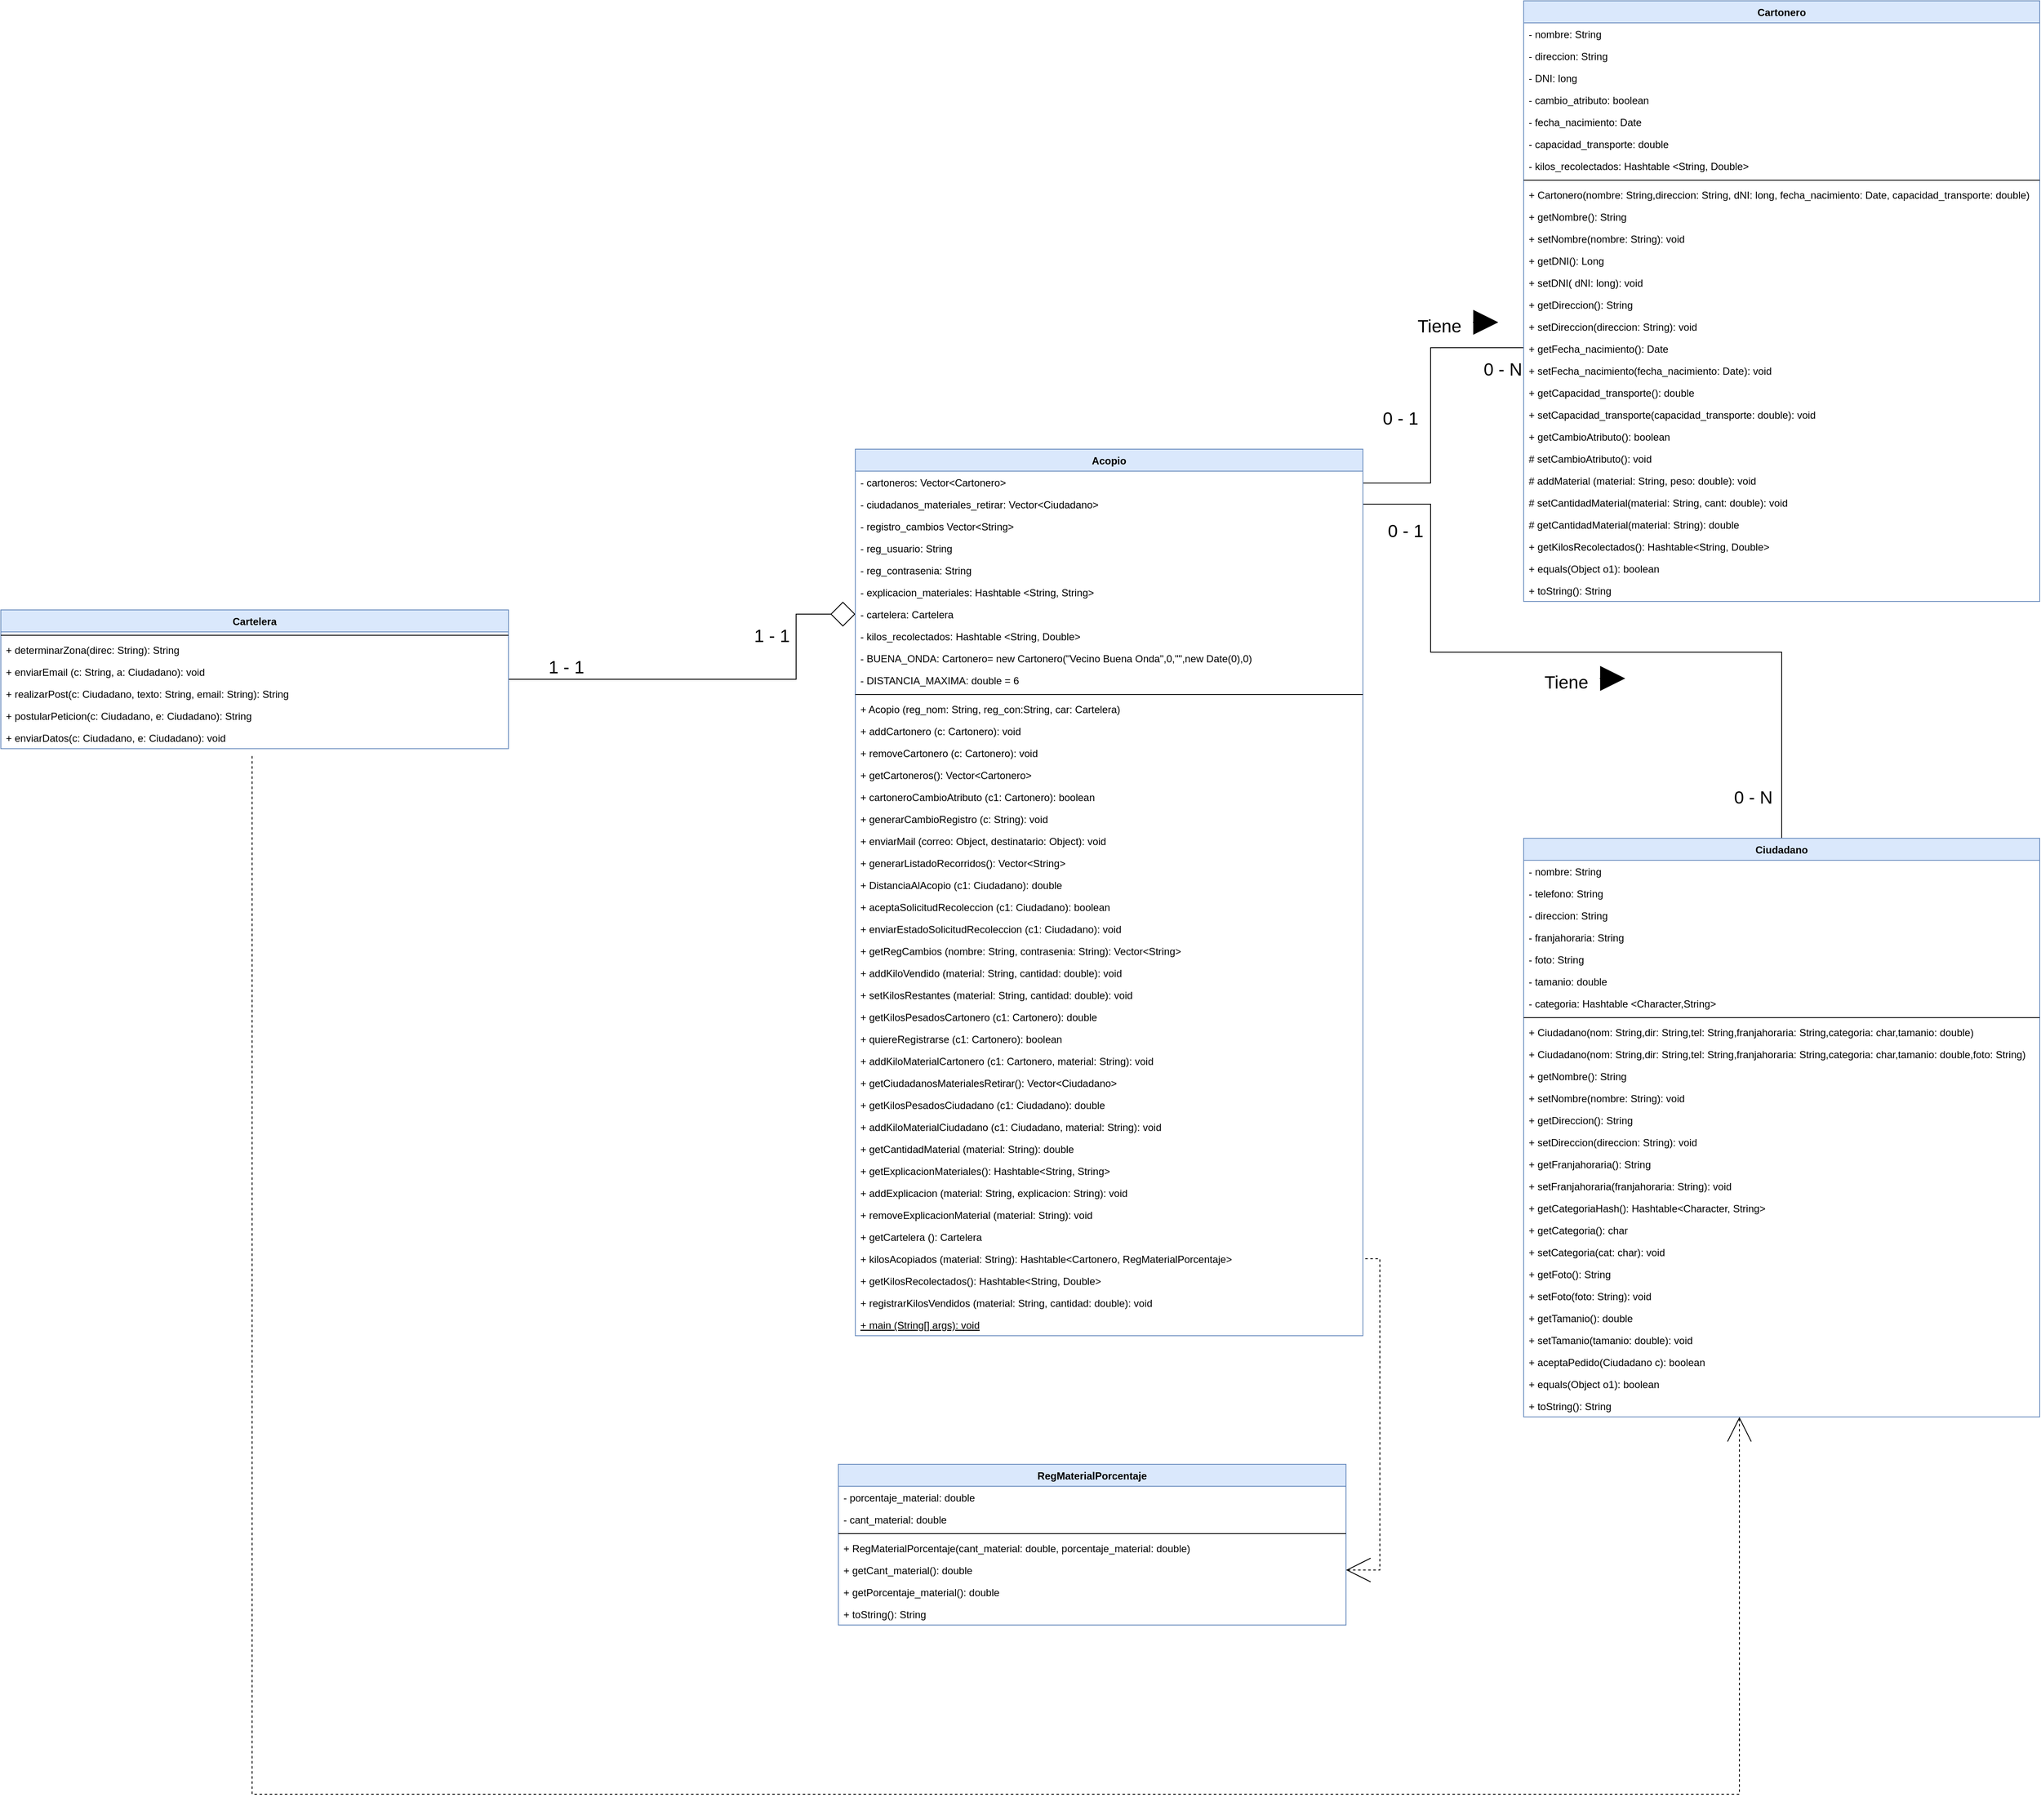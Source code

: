 <mxfile version="14.6.13" type="device"><diagram id="PDznwse431O7g922UH_l" name="Page-1"><mxGraphModel dx="1086" dy="806" grid="1" gridSize="10" guides="1" tooltips="1" connect="1" arrows="1" fold="1" page="1" pageScale="1" pageWidth="827" pageHeight="1169" math="0" shadow="0"><root><mxCell id="0"/><mxCell id="1" parent="0"/><mxCell id="vnr2lgbBDnc8IeyVNild-145" style="edgeStyle=orthogonalEdgeStyle;rounded=0;orthogonalLoop=1;jettySize=auto;html=1;endArrow=none;endFill=0;endSize=27;entryX=1;entryY=0.5;entryDx=0;entryDy=0;" parent="1" source="vnr2lgbBDnc8IeyVNild-1" target="vnr2lgbBDnc8IeyVNild-107" edge="1"><mxGeometry relative="1" as="geometry"><mxPoint x="1670" y="710" as="targetPoint"/><Array as="points"><mxPoint x="2135" y="870"/><mxPoint x="1720" y="870"/><mxPoint x="1720" y="695"/></Array></mxGeometry></mxCell><mxCell id="vnr2lgbBDnc8IeyVNild-156" value="0 - N" style="edgeLabel;html=1;align=center;verticalAlign=middle;resizable=0;points=[];fontSize=21;" parent="vnr2lgbBDnc8IeyVNild-145" vertex="1" connectable="0"><mxGeometry x="0.019" relative="1" as="geometry"><mxPoint x="199" y="171" as="offset"/></mxGeometry></mxCell><mxCell id="vnr2lgbBDnc8IeyVNild-161" style="edgeStyle=orthogonalEdgeStyle;rounded=0;orthogonalLoop=1;jettySize=auto;html=1;fontSize=21;startArrow=open;startFill=0;endArrow=none;endFill=0;startSize=27;endSize=27;strokeWidth=1;dashed=1;" parent="1" source="vnr2lgbBDnc8IeyVNild-1" edge="1"><mxGeometry relative="1" as="geometry"><mxPoint x="327" y="990" as="targetPoint"/><Array as="points"><mxPoint x="2085" y="2220"/><mxPoint x="327" y="2220"/></Array></mxGeometry></mxCell><mxCell id="vnr2lgbBDnc8IeyVNild-1" value="Ciudadano" style="swimlane;fontStyle=1;align=center;verticalAlign=top;childLayout=stackLayout;horizontal=1;startSize=26;horizontalStack=0;resizeParent=1;resizeParentMax=0;resizeLast=0;collapsible=1;marginBottom=0;fillColor=#dae8fc;strokeColor=#6c8ebf;" parent="1" vertex="1"><mxGeometry x="1830" y="1090" width="610" height="684" as="geometry"/></mxCell><mxCell id="vnr2lgbBDnc8IeyVNild-2" value="- nombre: String" style="text;strokeColor=none;fillColor=none;align=left;verticalAlign=top;spacingLeft=4;spacingRight=4;overflow=hidden;rotatable=0;points=[[0,0.5],[1,0.5]];portConstraint=eastwest;" parent="vnr2lgbBDnc8IeyVNild-1" vertex="1"><mxGeometry y="26" width="610" height="26" as="geometry"/></mxCell><mxCell id="vnr2lgbBDnc8IeyVNild-5" value="- telefono: String" style="text;strokeColor=none;fillColor=none;align=left;verticalAlign=top;spacingLeft=4;spacingRight=4;overflow=hidden;rotatable=0;points=[[0,0.5],[1,0.5]];portConstraint=eastwest;" parent="vnr2lgbBDnc8IeyVNild-1" vertex="1"><mxGeometry y="52" width="610" height="26" as="geometry"/></mxCell><mxCell id="vnr2lgbBDnc8IeyVNild-6" value="- direccion: String" style="text;strokeColor=none;fillColor=none;align=left;verticalAlign=top;spacingLeft=4;spacingRight=4;overflow=hidden;rotatable=0;points=[[0,0.5],[1,0.5]];portConstraint=eastwest;" parent="vnr2lgbBDnc8IeyVNild-1" vertex="1"><mxGeometry y="78" width="610" height="26" as="geometry"/></mxCell><mxCell id="vnr2lgbBDnc8IeyVNild-7" value="- franjahoraria: String" style="text;strokeColor=none;fillColor=none;align=left;verticalAlign=top;spacingLeft=4;spacingRight=4;overflow=hidden;rotatable=0;points=[[0,0.5],[1,0.5]];portConstraint=eastwest;" parent="vnr2lgbBDnc8IeyVNild-1" vertex="1"><mxGeometry y="104" width="610" height="26" as="geometry"/></mxCell><mxCell id="vnr2lgbBDnc8IeyVNild-8" value="- foto: String" style="text;strokeColor=none;fillColor=none;align=left;verticalAlign=top;spacingLeft=4;spacingRight=4;overflow=hidden;rotatable=0;points=[[0,0.5],[1,0.5]];portConstraint=eastwest;" parent="vnr2lgbBDnc8IeyVNild-1" vertex="1"><mxGeometry y="130" width="610" height="26" as="geometry"/></mxCell><mxCell id="vnr2lgbBDnc8IeyVNild-9" value="- tamanio: double" style="text;strokeColor=none;fillColor=none;align=left;verticalAlign=top;spacingLeft=4;spacingRight=4;overflow=hidden;rotatable=0;points=[[0,0.5],[1,0.5]];portConstraint=eastwest;" parent="vnr2lgbBDnc8IeyVNild-1" vertex="1"><mxGeometry y="156" width="610" height="26" as="geometry"/></mxCell><mxCell id="vnr2lgbBDnc8IeyVNild-10" value="- categoria: Hashtable &lt;Character,String&gt;" style="text;strokeColor=none;fillColor=none;align=left;verticalAlign=top;spacingLeft=4;spacingRight=4;overflow=hidden;rotatable=0;points=[[0,0.5],[1,0.5]];portConstraint=eastwest;" parent="vnr2lgbBDnc8IeyVNild-1" vertex="1"><mxGeometry y="182" width="610" height="26" as="geometry"/></mxCell><mxCell id="vnr2lgbBDnc8IeyVNild-3" value="" style="line;strokeWidth=1;fillColor=none;align=left;verticalAlign=middle;spacingTop=-1;spacingLeft=3;spacingRight=3;rotatable=0;labelPosition=right;points=[];portConstraint=eastwest;" parent="vnr2lgbBDnc8IeyVNild-1" vertex="1"><mxGeometry y="208" width="610" height="8" as="geometry"/></mxCell><mxCell id="vnr2lgbBDnc8IeyVNild-12" value="+ Ciudadano(nom: String,dir: String,tel: String,franjahoraria: String,categoria: char,tamanio: double)" style="text;strokeColor=none;fillColor=none;align=left;verticalAlign=top;spacingLeft=4;spacingRight=4;overflow=hidden;rotatable=0;points=[[0,0.5],[1,0.5]];portConstraint=eastwest;" parent="vnr2lgbBDnc8IeyVNild-1" vertex="1"><mxGeometry y="216" width="610" height="26" as="geometry"/></mxCell><mxCell id="vnr2lgbBDnc8IeyVNild-4" value="+ Ciudadano(nom: String,dir: String,tel: String,franjahoraria: String,categoria: char,tamanio: double,foto: String)" style="text;strokeColor=none;fillColor=none;align=left;verticalAlign=top;spacingLeft=4;spacingRight=4;overflow=hidden;rotatable=0;points=[[0,0.5],[1,0.5]];portConstraint=eastwest;" parent="vnr2lgbBDnc8IeyVNild-1" vertex="1"><mxGeometry y="242" width="610" height="26" as="geometry"/></mxCell><mxCell id="vnr2lgbBDnc8IeyVNild-11" value="+ getNombre(): String" style="text;strokeColor=none;fillColor=none;align=left;verticalAlign=top;spacingLeft=4;spacingRight=4;overflow=hidden;rotatable=0;points=[[0,0.5],[1,0.5]];portConstraint=eastwest;" parent="vnr2lgbBDnc8IeyVNild-1" vertex="1"><mxGeometry y="268" width="610" height="26" as="geometry"/></mxCell><mxCell id="vnr2lgbBDnc8IeyVNild-74" value="+ setNombre(nombre: String): void" style="text;strokeColor=none;fillColor=none;align=left;verticalAlign=top;spacingLeft=4;spacingRight=4;overflow=hidden;rotatable=0;points=[[0,0.5],[1,0.5]];portConstraint=eastwest;" parent="vnr2lgbBDnc8IeyVNild-1" vertex="1"><mxGeometry y="294" width="610" height="26" as="geometry"/></mxCell><mxCell id="vnr2lgbBDnc8IeyVNild-76" value="+ getDireccion(): String" style="text;strokeColor=none;fillColor=none;align=left;verticalAlign=top;spacingLeft=4;spacingRight=4;overflow=hidden;rotatable=0;points=[[0,0.5],[1,0.5]];portConstraint=eastwest;" parent="vnr2lgbBDnc8IeyVNild-1" vertex="1"><mxGeometry y="320" width="610" height="26" as="geometry"/></mxCell><mxCell id="vnr2lgbBDnc8IeyVNild-77" value="+ setDireccion(direccion: String): void" style="text;strokeColor=none;fillColor=none;align=left;verticalAlign=top;spacingLeft=4;spacingRight=4;overflow=hidden;rotatable=0;points=[[0,0.5],[1,0.5]];portConstraint=eastwest;" parent="vnr2lgbBDnc8IeyVNild-1" vertex="1"><mxGeometry y="346" width="610" height="26" as="geometry"/></mxCell><mxCell id="vnr2lgbBDnc8IeyVNild-13" value="+ getFranjahoraria(): String" style="text;strokeColor=none;fillColor=none;align=left;verticalAlign=top;spacingLeft=4;spacingRight=4;overflow=hidden;rotatable=0;points=[[0,0.5],[1,0.5]];portConstraint=eastwest;" parent="vnr2lgbBDnc8IeyVNild-1" vertex="1"><mxGeometry y="372" width="610" height="26" as="geometry"/></mxCell><mxCell id="vnr2lgbBDnc8IeyVNild-14" value="+ setFranjahoraria(franjahoraria: String): void" style="text;strokeColor=none;fillColor=none;align=left;verticalAlign=top;spacingLeft=4;spacingRight=4;overflow=hidden;rotatable=0;points=[[0,0.5],[1,0.5]];portConstraint=eastwest;" parent="vnr2lgbBDnc8IeyVNild-1" vertex="1"><mxGeometry y="398" width="610" height="26" as="geometry"/></mxCell><mxCell id="vnr2lgbBDnc8IeyVNild-15" value="+ getCategoriaHash(): Hashtable&lt;Character, String&gt;" style="text;strokeColor=none;fillColor=none;align=left;verticalAlign=top;spacingLeft=4;spacingRight=4;overflow=hidden;rotatable=0;points=[[0,0.5],[1,0.5]];portConstraint=eastwest;" parent="vnr2lgbBDnc8IeyVNild-1" vertex="1"><mxGeometry y="424" width="610" height="26" as="geometry"/></mxCell><mxCell id="vnr2lgbBDnc8IeyVNild-16" value="+ getCategoria(): char" style="text;strokeColor=none;fillColor=none;align=left;verticalAlign=top;spacingLeft=4;spacingRight=4;overflow=hidden;rotatable=0;points=[[0,0.5],[1,0.5]];portConstraint=eastwest;" parent="vnr2lgbBDnc8IeyVNild-1" vertex="1"><mxGeometry y="450" width="610" height="26" as="geometry"/></mxCell><mxCell id="vnr2lgbBDnc8IeyVNild-17" value="+ setCategoria(cat: char): void" style="text;strokeColor=none;fillColor=none;align=left;verticalAlign=top;spacingLeft=4;spacingRight=4;overflow=hidden;rotatable=0;points=[[0,0.5],[1,0.5]];portConstraint=eastwest;" parent="vnr2lgbBDnc8IeyVNild-1" vertex="1"><mxGeometry y="476" width="610" height="26" as="geometry"/></mxCell><mxCell id="vnr2lgbBDnc8IeyVNild-18" value="+ getFoto(): String" style="text;strokeColor=none;fillColor=none;align=left;verticalAlign=top;spacingLeft=4;spacingRight=4;overflow=hidden;rotatable=0;points=[[0,0.5],[1,0.5]];portConstraint=eastwest;" parent="vnr2lgbBDnc8IeyVNild-1" vertex="1"><mxGeometry y="502" width="610" height="26" as="geometry"/></mxCell><mxCell id="vnr2lgbBDnc8IeyVNild-19" value="+ setFoto(foto: String): void" style="text;strokeColor=none;fillColor=none;align=left;verticalAlign=top;spacingLeft=4;spacingRight=4;overflow=hidden;rotatable=0;points=[[0,0.5],[1,0.5]];portConstraint=eastwest;" parent="vnr2lgbBDnc8IeyVNild-1" vertex="1"><mxGeometry y="528" width="610" height="26" as="geometry"/></mxCell><mxCell id="vnr2lgbBDnc8IeyVNild-20" value="+ getTamanio(): double" style="text;strokeColor=none;fillColor=none;align=left;verticalAlign=top;spacingLeft=4;spacingRight=4;overflow=hidden;rotatable=0;points=[[0,0.5],[1,0.5]];portConstraint=eastwest;" parent="vnr2lgbBDnc8IeyVNild-1" vertex="1"><mxGeometry y="554" width="610" height="26" as="geometry"/></mxCell><mxCell id="vnr2lgbBDnc8IeyVNild-21" value="+ setTamanio(tamanio: double): void" style="text;strokeColor=none;fillColor=none;align=left;verticalAlign=top;spacingLeft=4;spacingRight=4;overflow=hidden;rotatable=0;points=[[0,0.5],[1,0.5]];portConstraint=eastwest;" parent="vnr2lgbBDnc8IeyVNild-1" vertex="1"><mxGeometry y="580" width="610" height="26" as="geometry"/></mxCell><mxCell id="vnr2lgbBDnc8IeyVNild-22" value="+ aceptaPedido(Ciudadano c): boolean" style="text;strokeColor=none;fillColor=none;align=left;verticalAlign=top;spacingLeft=4;spacingRight=4;overflow=hidden;rotatable=0;points=[[0,0.5],[1,0.5]];portConstraint=eastwest;" parent="vnr2lgbBDnc8IeyVNild-1" vertex="1"><mxGeometry y="606" width="610" height="26" as="geometry"/></mxCell><mxCell id="vnr2lgbBDnc8IeyVNild-23" value="+ equals(Object o1): boolean" style="text;strokeColor=none;fillColor=none;align=left;verticalAlign=top;spacingLeft=4;spacingRight=4;overflow=hidden;rotatable=0;points=[[0,0.5],[1,0.5]];portConstraint=eastwest;" parent="vnr2lgbBDnc8IeyVNild-1" vertex="1"><mxGeometry y="632" width="610" height="26" as="geometry"/></mxCell><mxCell id="vnr2lgbBDnc8IeyVNild-25" value="+ toString(): String" style="text;strokeColor=none;fillColor=none;align=left;verticalAlign=top;spacingLeft=4;spacingRight=4;overflow=hidden;rotatable=0;points=[[0,0.5],[1,0.5]];portConstraint=eastwest;" parent="vnr2lgbBDnc8IeyVNild-1" vertex="1"><mxGeometry y="658" width="610" height="26" as="geometry"/></mxCell><mxCell id="vnr2lgbBDnc8IeyVNild-146" style="edgeStyle=orthogonalEdgeStyle;rounded=0;orthogonalLoop=1;jettySize=auto;html=1;endArrow=diamond;endFill=0;endSize=27;startArrow=none;startFill=0;startSize=27;entryX=0;entryY=0.5;entryDx=0;entryDy=0;" parent="1" source="vnr2lgbBDnc8IeyVNild-26" target="vnr2lgbBDnc8IeyVNild-112" edge="1"><mxGeometry relative="1" as="geometry"><mxPoint x="1000" y="820" as="targetPoint"/><Array as="points"><mxPoint x="970" y="902"/><mxPoint x="970" y="825"/></Array></mxGeometry></mxCell><mxCell id="vnr2lgbBDnc8IeyVNild-149" value="1 - 1" style="edgeLabel;html=1;align=center;verticalAlign=middle;resizable=0;points=[];fontSize=21;" parent="vnr2lgbBDnc8IeyVNild-146" vertex="1" connectable="0"><mxGeometry x="-0.327" relative="1" as="geometry"><mxPoint x="-96" y="-15" as="offset"/></mxGeometry></mxCell><mxCell id="vnr2lgbBDnc8IeyVNild-150" value="1 - 1" style="edgeLabel;html=1;align=center;verticalAlign=middle;resizable=0;points=[];fontSize=21;" parent="vnr2lgbBDnc8IeyVNild-146" vertex="1" connectable="0"><mxGeometry x="-0.284" y="-1" relative="1" as="geometry"><mxPoint x="136" y="-53" as="offset"/></mxGeometry></mxCell><mxCell id="vnr2lgbBDnc8IeyVNild-26" value="Cartelera" style="swimlane;fontStyle=1;align=center;verticalAlign=top;childLayout=stackLayout;horizontal=1;startSize=26;horizontalStack=0;resizeParent=1;resizeParentMax=0;resizeLast=0;collapsible=1;marginBottom=0;fillColor=#dae8fc;strokeColor=#6c8ebf;" parent="1" vertex="1"><mxGeometry x="30" y="820" width="600" height="164" as="geometry"/></mxCell><mxCell id="vnr2lgbBDnc8IeyVNild-34" value="" style="line;strokeWidth=1;fillColor=none;align=left;verticalAlign=middle;spacingTop=-1;spacingLeft=3;spacingRight=3;rotatable=0;labelPosition=right;points=[];portConstraint=eastwest;" parent="vnr2lgbBDnc8IeyVNild-26" vertex="1"><mxGeometry y="26" width="600" height="8" as="geometry"/></mxCell><mxCell id="vnr2lgbBDnc8IeyVNild-35" value="+ determinarZona(direc: String): String" style="text;strokeColor=none;fillColor=none;align=left;verticalAlign=top;spacingLeft=4;spacingRight=4;overflow=hidden;rotatable=0;points=[[0,0.5],[1,0.5]];portConstraint=eastwest;" parent="vnr2lgbBDnc8IeyVNild-26" vertex="1"><mxGeometry y="34" width="600" height="26" as="geometry"/></mxCell><mxCell id="vnr2lgbBDnc8IeyVNild-39" value="+ enviarEmail (c: String, a: Ciudadano): void" style="text;strokeColor=none;fillColor=none;align=left;verticalAlign=top;spacingLeft=4;spacingRight=4;overflow=hidden;rotatable=0;points=[[0,0.5],[1,0.5]];portConstraint=eastwest;" parent="vnr2lgbBDnc8IeyVNild-26" vertex="1"><mxGeometry y="60" width="600" height="26" as="geometry"/></mxCell><mxCell id="vnr2lgbBDnc8IeyVNild-37" value="+ realizarPost(c: Ciudadano, texto: String, email: String): String" style="text;strokeColor=none;fillColor=none;align=left;verticalAlign=top;spacingLeft=4;spacingRight=4;overflow=hidden;rotatable=0;points=[[0,0.5],[1,0.5]];portConstraint=eastwest;" parent="vnr2lgbBDnc8IeyVNild-26" vertex="1"><mxGeometry y="86" width="600" height="26" as="geometry"/></mxCell><mxCell id="vnr2lgbBDnc8IeyVNild-38" value="+ postularPeticion(c: Ciudadano, e: Ciudadano): String" style="text;strokeColor=none;fillColor=none;align=left;verticalAlign=top;spacingLeft=4;spacingRight=4;overflow=hidden;rotatable=0;points=[[0,0.5],[1,0.5]];portConstraint=eastwest;" parent="vnr2lgbBDnc8IeyVNild-26" vertex="1"><mxGeometry y="112" width="600" height="26" as="geometry"/></mxCell><mxCell id="vnr2lgbBDnc8IeyVNild-42" value="+ enviarDatos(c: Ciudadano, e: Ciudadano): void" style="text;strokeColor=none;fillColor=none;align=left;verticalAlign=top;spacingLeft=4;spacingRight=4;overflow=hidden;rotatable=0;points=[[0,0.5],[1,0.5]];portConstraint=eastwest;" parent="vnr2lgbBDnc8IeyVNild-26" vertex="1"><mxGeometry y="138" width="600" height="26" as="geometry"/></mxCell><mxCell id="vnr2lgbBDnc8IeyVNild-144" value="&lt;font style=&quot;font-size: 21px&quot;&gt;0 - N&lt;/font&gt;" style="edgeStyle=orthogonalEdgeStyle;rounded=0;orthogonalLoop=1;jettySize=auto;html=1;endArrow=none;endFill=0;endSize=27;entryX=1;entryY=0.5;entryDx=0;entryDy=0;" parent="1" source="vnr2lgbBDnc8IeyVNild-50" target="vnr2lgbBDnc8IeyVNild-106" edge="1"><mxGeometry x="-0.855" y="25" relative="1" as="geometry"><mxPoint x="1650" y="690" as="targetPoint"/><Array as="points"><mxPoint x="1720" y="510"/><mxPoint x="1720" y="670"/><mxPoint x="1640" y="670"/></Array><mxPoint as="offset"/></mxGeometry></mxCell><mxCell id="vnr2lgbBDnc8IeyVNild-151" value="0 - 1" style="edgeLabel;html=1;align=center;verticalAlign=middle;resizable=0;points=[];fontSize=21;" parent="vnr2lgbBDnc8IeyVNild-144" vertex="1" connectable="0"><mxGeometry x="0.116" y="-2" relative="1" as="geometry"><mxPoint x="-34" y="-3" as="offset"/></mxGeometry></mxCell><mxCell id="vnr2lgbBDnc8IeyVNild-50" value="Cartonero" style="swimlane;fontStyle=1;align=center;verticalAlign=top;childLayout=stackLayout;horizontal=1;startSize=26;horizontalStack=0;resizeParent=1;resizeParentMax=0;resizeLast=0;collapsible=1;marginBottom=0;fillColor=#dae8fc;strokeColor=#6c8ebf;" parent="1" vertex="1"><mxGeometry x="1830" y="100" width="610" height="710" as="geometry"/></mxCell><mxCell id="vnr2lgbBDnc8IeyVNild-51" value="- nombre: String" style="text;strokeColor=none;fillColor=none;align=left;verticalAlign=top;spacingLeft=4;spacingRight=4;overflow=hidden;rotatable=0;points=[[0,0.5],[1,0.5]];portConstraint=eastwest;" parent="vnr2lgbBDnc8IeyVNild-50" vertex="1"><mxGeometry y="26" width="610" height="26" as="geometry"/></mxCell><mxCell id="vnr2lgbBDnc8IeyVNild-53" value="- direccion: String" style="text;strokeColor=none;fillColor=none;align=left;verticalAlign=top;spacingLeft=4;spacingRight=4;overflow=hidden;rotatable=0;points=[[0,0.5],[1,0.5]];portConstraint=eastwest;" parent="vnr2lgbBDnc8IeyVNild-50" vertex="1"><mxGeometry y="52" width="610" height="26" as="geometry"/></mxCell><mxCell id="vnr2lgbBDnc8IeyVNild-52" value="- DNI: long" style="text;strokeColor=none;fillColor=none;align=left;verticalAlign=top;spacingLeft=4;spacingRight=4;overflow=hidden;rotatable=0;points=[[0,0.5],[1,0.5]];portConstraint=eastwest;" parent="vnr2lgbBDnc8IeyVNild-50" vertex="1"><mxGeometry y="78" width="610" height="26" as="geometry"/></mxCell><mxCell id="vnr2lgbBDnc8IeyVNild-54" value="- cambio_atributo: boolean" style="text;strokeColor=none;fillColor=none;align=left;verticalAlign=top;spacingLeft=4;spacingRight=4;overflow=hidden;rotatable=0;points=[[0,0.5],[1,0.5]];portConstraint=eastwest;" parent="vnr2lgbBDnc8IeyVNild-50" vertex="1"><mxGeometry y="104" width="610" height="26" as="geometry"/></mxCell><mxCell id="vnr2lgbBDnc8IeyVNild-55" value="- fecha_nacimiento: Date" style="text;strokeColor=none;fillColor=none;align=left;verticalAlign=top;spacingLeft=4;spacingRight=4;overflow=hidden;rotatable=0;points=[[0,0.5],[1,0.5]];portConstraint=eastwest;" parent="vnr2lgbBDnc8IeyVNild-50" vertex="1"><mxGeometry y="130" width="610" height="26" as="geometry"/></mxCell><mxCell id="vnr2lgbBDnc8IeyVNild-56" value="- capacidad_transporte: double" style="text;strokeColor=none;fillColor=none;align=left;verticalAlign=top;spacingLeft=4;spacingRight=4;overflow=hidden;rotatable=0;points=[[0,0.5],[1,0.5]];portConstraint=eastwest;" parent="vnr2lgbBDnc8IeyVNild-50" vertex="1"><mxGeometry y="156" width="610" height="26" as="geometry"/></mxCell><mxCell id="vnr2lgbBDnc8IeyVNild-57" value="- kilos_recolectados: Hashtable &lt;String, Double&gt;" style="text;strokeColor=none;fillColor=none;align=left;verticalAlign=top;spacingLeft=4;spacingRight=4;overflow=hidden;rotatable=0;points=[[0,0.5],[1,0.5]];portConstraint=eastwest;" parent="vnr2lgbBDnc8IeyVNild-50" vertex="1"><mxGeometry y="182" width="610" height="26" as="geometry"/></mxCell><mxCell id="vnr2lgbBDnc8IeyVNild-58" value="" style="line;strokeWidth=1;fillColor=none;align=left;verticalAlign=middle;spacingTop=-1;spacingLeft=3;spacingRight=3;rotatable=0;labelPosition=right;points=[];portConstraint=eastwest;" parent="vnr2lgbBDnc8IeyVNild-50" vertex="1"><mxGeometry y="208" width="610" height="8" as="geometry"/></mxCell><mxCell id="vnr2lgbBDnc8IeyVNild-59" value="+ Cartonero(nombre: String,direccion: String, dNI: long, fecha_nacimiento: Date, capacidad_transporte: double)" style="text;strokeColor=none;fillColor=none;align=left;verticalAlign=top;spacingLeft=4;spacingRight=4;overflow=hidden;rotatable=0;points=[[0,0.5],[1,0.5]];portConstraint=eastwest;" parent="vnr2lgbBDnc8IeyVNild-50" vertex="1"><mxGeometry y="216" width="610" height="26" as="geometry"/></mxCell><mxCell id="vnr2lgbBDnc8IeyVNild-61" value="+ getNombre(): String" style="text;strokeColor=none;fillColor=none;align=left;verticalAlign=top;spacingLeft=4;spacingRight=4;overflow=hidden;rotatable=0;points=[[0,0.5],[1,0.5]];portConstraint=eastwest;" parent="vnr2lgbBDnc8IeyVNild-50" vertex="1"><mxGeometry y="242" width="610" height="26" as="geometry"/></mxCell><mxCell id="vnr2lgbBDnc8IeyVNild-75" value="+ setNombre(nombre: String): void" style="text;strokeColor=none;fillColor=none;align=left;verticalAlign=top;spacingLeft=4;spacingRight=4;overflow=hidden;rotatable=0;points=[[0,0.5],[1,0.5]];portConstraint=eastwest;" parent="vnr2lgbBDnc8IeyVNild-50" vertex="1"><mxGeometry y="268" width="610" height="26" as="geometry"/></mxCell><mxCell id="vnr2lgbBDnc8IeyVNild-62" value="+ getDNI(): Long" style="text;strokeColor=none;fillColor=none;align=left;verticalAlign=top;spacingLeft=4;spacingRight=4;overflow=hidden;rotatable=0;points=[[0,0.5],[1,0.5]];portConstraint=eastwest;" parent="vnr2lgbBDnc8IeyVNild-50" vertex="1"><mxGeometry y="294" width="610" height="26" as="geometry"/></mxCell><mxCell id="vnr2lgbBDnc8IeyVNild-63" value="+ setDNI( dNI: long): void" style="text;strokeColor=none;fillColor=none;align=left;verticalAlign=top;spacingLeft=4;spacingRight=4;overflow=hidden;rotatable=0;points=[[0,0.5],[1,0.5]];portConstraint=eastwest;" parent="vnr2lgbBDnc8IeyVNild-50" vertex="1"><mxGeometry y="320" width="610" height="26" as="geometry"/></mxCell><mxCell id="vnr2lgbBDnc8IeyVNild-78" value="+ getDireccion(): String" style="text;strokeColor=none;fillColor=none;align=left;verticalAlign=top;spacingLeft=4;spacingRight=4;overflow=hidden;rotatable=0;points=[[0,0.5],[1,0.5]];portConstraint=eastwest;" parent="vnr2lgbBDnc8IeyVNild-50" vertex="1"><mxGeometry y="346" width="610" height="26" as="geometry"/></mxCell><mxCell id="vnr2lgbBDnc8IeyVNild-79" value="+ setDireccion(direccion: String): void" style="text;strokeColor=none;fillColor=none;align=left;verticalAlign=top;spacingLeft=4;spacingRight=4;overflow=hidden;rotatable=0;points=[[0,0.5],[1,0.5]];portConstraint=eastwest;" parent="vnr2lgbBDnc8IeyVNild-50" vertex="1"><mxGeometry y="372" width="610" height="26" as="geometry"/></mxCell><mxCell id="vnr2lgbBDnc8IeyVNild-65" value="+ getFecha_nacimiento(): Date" style="text;strokeColor=none;fillColor=none;align=left;verticalAlign=top;spacingLeft=4;spacingRight=4;overflow=hidden;rotatable=0;points=[[0,0.5],[1,0.5]];portConstraint=eastwest;" parent="vnr2lgbBDnc8IeyVNild-50" vertex="1"><mxGeometry y="398" width="610" height="26" as="geometry"/></mxCell><mxCell id="vnr2lgbBDnc8IeyVNild-66" value="+ setFecha_nacimiento(fecha_nacimiento: Date): void" style="text;strokeColor=none;fillColor=none;align=left;verticalAlign=top;spacingLeft=4;spacingRight=4;overflow=hidden;rotatable=0;points=[[0,0.5],[1,0.5]];portConstraint=eastwest;" parent="vnr2lgbBDnc8IeyVNild-50" vertex="1"><mxGeometry y="424" width="610" height="26" as="geometry"/></mxCell><mxCell id="vnr2lgbBDnc8IeyVNild-69" value="+ getCapacidad_transporte(): double" style="text;strokeColor=none;fillColor=none;align=left;verticalAlign=top;spacingLeft=4;spacingRight=4;overflow=hidden;rotatable=0;points=[[0,0.5],[1,0.5]];portConstraint=eastwest;" parent="vnr2lgbBDnc8IeyVNild-50" vertex="1"><mxGeometry y="450" width="610" height="26" as="geometry"/></mxCell><mxCell id="vnr2lgbBDnc8IeyVNild-70" value="+ setCapacidad_transporte(capacidad_transporte: double): void" style="text;strokeColor=none;fillColor=none;align=left;verticalAlign=top;spacingLeft=4;spacingRight=4;overflow=hidden;rotatable=0;points=[[0,0.5],[1,0.5]];portConstraint=eastwest;" parent="vnr2lgbBDnc8IeyVNild-50" vertex="1"><mxGeometry y="476" width="610" height="26" as="geometry"/></mxCell><mxCell id="vnr2lgbBDnc8IeyVNild-71" value="+ getCambioAtributo(): boolean" style="text;strokeColor=none;fillColor=none;align=left;verticalAlign=top;spacingLeft=4;spacingRight=4;overflow=hidden;rotatable=0;points=[[0,0.5],[1,0.5]];portConstraint=eastwest;" parent="vnr2lgbBDnc8IeyVNild-50" vertex="1"><mxGeometry y="502" width="610" height="26" as="geometry"/></mxCell><mxCell id="vnr2lgbBDnc8IeyVNild-80" value="# setCambioAtributo(): void" style="text;strokeColor=none;fillColor=none;align=left;verticalAlign=top;spacingLeft=4;spacingRight=4;overflow=hidden;rotatable=0;points=[[0,0.5],[1,0.5]];portConstraint=eastwest;" parent="vnr2lgbBDnc8IeyVNild-50" vertex="1"><mxGeometry y="528" width="610" height="26" as="geometry"/></mxCell><mxCell id="vnr2lgbBDnc8IeyVNild-81" value="# addMaterial (material: String, peso: double): void" style="text;strokeColor=none;fillColor=none;align=left;verticalAlign=top;spacingLeft=4;spacingRight=4;overflow=hidden;rotatable=0;points=[[0,0.5],[1,0.5]];portConstraint=eastwest;" parent="vnr2lgbBDnc8IeyVNild-50" vertex="1"><mxGeometry y="554" width="610" height="26" as="geometry"/></mxCell><mxCell id="vnr2lgbBDnc8IeyVNild-84" value="# setCantidadMaterial(material: String, cant: double): void" style="text;strokeColor=none;fillColor=none;align=left;verticalAlign=top;spacingLeft=4;spacingRight=4;overflow=hidden;rotatable=0;points=[[0,0.5],[1,0.5]];portConstraint=eastwest;" parent="vnr2lgbBDnc8IeyVNild-50" vertex="1"><mxGeometry y="580" width="610" height="26" as="geometry"/></mxCell><mxCell id="vnr2lgbBDnc8IeyVNild-85" value="# getCantidadMaterial(material: String): double" style="text;strokeColor=none;fillColor=none;align=left;verticalAlign=top;spacingLeft=4;spacingRight=4;overflow=hidden;rotatable=0;points=[[0,0.5],[1,0.5]];portConstraint=eastwest;" parent="vnr2lgbBDnc8IeyVNild-50" vertex="1"><mxGeometry y="606" width="610" height="26" as="geometry"/></mxCell><mxCell id="vnr2lgbBDnc8IeyVNild-86" value="+ getKilosRecolectados(): Hashtable&lt;String, Double&gt;" style="text;strokeColor=none;fillColor=none;align=left;verticalAlign=top;spacingLeft=4;spacingRight=4;overflow=hidden;rotatable=0;points=[[0,0.5],[1,0.5]];portConstraint=eastwest;" parent="vnr2lgbBDnc8IeyVNild-50" vertex="1"><mxGeometry y="632" width="610" height="26" as="geometry"/></mxCell><mxCell id="vnr2lgbBDnc8IeyVNild-82" value="+ equals(Object o1): boolean" style="text;strokeColor=none;fillColor=none;align=left;verticalAlign=top;spacingLeft=4;spacingRight=4;overflow=hidden;rotatable=0;points=[[0,0.5],[1,0.5]];portConstraint=eastwest;" parent="vnr2lgbBDnc8IeyVNild-50" vertex="1"><mxGeometry y="658" width="610" height="26" as="geometry"/></mxCell><mxCell id="vnr2lgbBDnc8IeyVNild-83" value="+ toString(): String" style="text;strokeColor=none;fillColor=none;align=left;verticalAlign=top;spacingLeft=4;spacingRight=4;overflow=hidden;rotatable=0;points=[[0,0.5],[1,0.5]];portConstraint=eastwest;" parent="vnr2lgbBDnc8IeyVNild-50" vertex="1"><mxGeometry y="684" width="610" height="26" as="geometry"/></mxCell><mxCell id="vnr2lgbBDnc8IeyVNild-87" value="RegMaterialPorcentaje" style="swimlane;fontStyle=1;align=center;verticalAlign=top;childLayout=stackLayout;horizontal=1;startSize=26;horizontalStack=0;resizeParent=1;resizeParentMax=0;resizeLast=0;collapsible=1;marginBottom=0;fillColor=#dae8fc;strokeColor=#6c8ebf;" parent="1" vertex="1"><mxGeometry x="1020" y="1830" width="600" height="190" as="geometry"/></mxCell><mxCell id="vnr2lgbBDnc8IeyVNild-95" value="- porcentaje_material: double" style="text;strokeColor=none;fillColor=none;align=left;verticalAlign=top;spacingLeft=4;spacingRight=4;overflow=hidden;rotatable=0;points=[[0,0.5],[1,0.5]];portConstraint=eastwest;" parent="vnr2lgbBDnc8IeyVNild-87" vertex="1"><mxGeometry y="26" width="600" height="26" as="geometry"/></mxCell><mxCell id="vnr2lgbBDnc8IeyVNild-94" value="- cant_material: double" style="text;strokeColor=none;fillColor=none;align=left;verticalAlign=top;spacingLeft=4;spacingRight=4;overflow=hidden;rotatable=0;points=[[0,0.5],[1,0.5]];portConstraint=eastwest;" parent="vnr2lgbBDnc8IeyVNild-87" vertex="1"><mxGeometry y="52" width="600" height="26" as="geometry"/></mxCell><mxCell id="vnr2lgbBDnc8IeyVNild-88" value="" style="line;strokeWidth=1;fillColor=none;align=left;verticalAlign=middle;spacingTop=-1;spacingLeft=3;spacingRight=3;rotatable=0;labelPosition=right;points=[];portConstraint=eastwest;" parent="vnr2lgbBDnc8IeyVNild-87" vertex="1"><mxGeometry y="78" width="600" height="8" as="geometry"/></mxCell><mxCell id="vnr2lgbBDnc8IeyVNild-89" value="+ RegMaterialPorcentaje(cant_material: double, porcentaje_material: double)" style="text;strokeColor=none;fillColor=none;align=left;verticalAlign=top;spacingLeft=4;spacingRight=4;overflow=hidden;rotatable=0;points=[[0,0.5],[1,0.5]];portConstraint=eastwest;" parent="vnr2lgbBDnc8IeyVNild-87" vertex="1"><mxGeometry y="86" width="600" height="26" as="geometry"/></mxCell><mxCell id="vnr2lgbBDnc8IeyVNild-96" value="+ getCant_material(): double" style="text;strokeColor=none;fillColor=none;align=left;verticalAlign=top;spacingLeft=4;spacingRight=4;overflow=hidden;rotatable=0;points=[[0,0.5],[1,0.5]];portConstraint=eastwest;" parent="vnr2lgbBDnc8IeyVNild-87" vertex="1"><mxGeometry y="112" width="600" height="26" as="geometry"/></mxCell><mxCell id="vnr2lgbBDnc8IeyVNild-97" value="+ getPorcentaje_material(): double" style="text;strokeColor=none;fillColor=none;align=left;verticalAlign=top;spacingLeft=4;spacingRight=4;overflow=hidden;rotatable=0;points=[[0,0.5],[1,0.5]];portConstraint=eastwest;" parent="vnr2lgbBDnc8IeyVNild-87" vertex="1"><mxGeometry y="138" width="600" height="26" as="geometry"/></mxCell><mxCell id="vnr2lgbBDnc8IeyVNild-98" value="+ toString(): String" style="text;strokeColor=none;fillColor=none;align=left;verticalAlign=top;spacingLeft=4;spacingRight=4;overflow=hidden;rotatable=0;points=[[0,0.5],[1,0.5]];portConstraint=eastwest;" parent="vnr2lgbBDnc8IeyVNild-87" vertex="1"><mxGeometry y="164" width="600" height="26" as="geometry"/></mxCell><mxCell id="vnr2lgbBDnc8IeyVNild-99" value="Acopio" style="swimlane;fontStyle=1;align=center;verticalAlign=top;childLayout=stackLayout;horizontal=1;startSize=26;horizontalStack=0;resizeParent=1;resizeParentMax=0;resizeLast=0;collapsible=1;marginBottom=0;fillColor=#dae8fc;strokeColor=#6c8ebf;labelBackgroundColor=none;" parent="1" vertex="1"><mxGeometry x="1040" y="630" width="600" height="1048" as="geometry"/></mxCell><mxCell id="vnr2lgbBDnc8IeyVNild-106" value="- cartoneros: Vector&lt;Cartonero&gt;" style="text;strokeColor=none;fillColor=none;align=left;verticalAlign=top;spacingLeft=4;spacingRight=4;overflow=hidden;rotatable=0;points=[[0,0.5],[1,0.5]];portConstraint=eastwest;" parent="vnr2lgbBDnc8IeyVNild-99" vertex="1"><mxGeometry y="26" width="600" height="26" as="geometry"/></mxCell><mxCell id="vnr2lgbBDnc8IeyVNild-107" value="- ciudadanos_materiales_retirar: Vector&lt;Ciudadano&gt;" style="text;strokeColor=none;fillColor=none;align=left;verticalAlign=top;spacingLeft=4;spacingRight=4;overflow=hidden;rotatable=0;points=[[0,0.5],[1,0.5]];portConstraint=eastwest;" parent="vnr2lgbBDnc8IeyVNild-99" vertex="1"><mxGeometry y="52" width="600" height="26" as="geometry"/></mxCell><mxCell id="vnr2lgbBDnc8IeyVNild-108" value="- registro_cambios Vector&lt;String&gt;" style="text;strokeColor=none;fillColor=none;align=left;verticalAlign=top;spacingLeft=4;spacingRight=4;overflow=hidden;rotatable=0;points=[[0,0.5],[1,0.5]];portConstraint=eastwest;" parent="vnr2lgbBDnc8IeyVNild-99" vertex="1"><mxGeometry y="78" width="600" height="26" as="geometry"/></mxCell><mxCell id="vnr2lgbBDnc8IeyVNild-110" value="- reg_usuario: String" style="text;strokeColor=none;fillColor=none;align=left;verticalAlign=top;spacingLeft=4;spacingRight=4;overflow=hidden;rotatable=0;points=[[0,0.5],[1,0.5]];portConstraint=eastwest;" parent="vnr2lgbBDnc8IeyVNild-99" vertex="1"><mxGeometry y="104" width="600" height="26" as="geometry"/></mxCell><mxCell id="vnr2lgbBDnc8IeyVNild-109" value="- reg_contrasenia: String" style="text;strokeColor=none;fillColor=none;align=left;verticalAlign=top;spacingLeft=4;spacingRight=4;overflow=hidden;rotatable=0;points=[[0,0.5],[1,0.5]];portConstraint=eastwest;" parent="vnr2lgbBDnc8IeyVNild-99" vertex="1"><mxGeometry y="130" width="600" height="26" as="geometry"/></mxCell><mxCell id="vnr2lgbBDnc8IeyVNild-111" value="- explicacion_materiales: Hashtable &lt;String, String&gt;" style="text;strokeColor=none;fillColor=none;align=left;verticalAlign=top;spacingLeft=4;spacingRight=4;overflow=hidden;rotatable=0;points=[[0,0.5],[1,0.5]];portConstraint=eastwest;" parent="vnr2lgbBDnc8IeyVNild-99" vertex="1"><mxGeometry y="156" width="600" height="26" as="geometry"/></mxCell><mxCell id="vnr2lgbBDnc8IeyVNild-112" value="- cartelera: Cartelera" style="text;strokeColor=none;fillColor=none;align=left;verticalAlign=top;spacingLeft=4;spacingRight=4;overflow=hidden;rotatable=0;points=[[0,0.5],[1,0.5]];portConstraint=eastwest;" parent="vnr2lgbBDnc8IeyVNild-99" vertex="1"><mxGeometry y="182" width="600" height="26" as="geometry"/></mxCell><mxCell id="vnr2lgbBDnc8IeyVNild-113" value="- kilos_recolectados: Hashtable &lt;String, Double&gt;" style="text;strokeColor=none;fillColor=none;align=left;verticalAlign=top;spacingLeft=4;spacingRight=4;overflow=hidden;rotatable=0;points=[[0,0.5],[1,0.5]];portConstraint=eastwest;" parent="vnr2lgbBDnc8IeyVNild-99" vertex="1"><mxGeometry y="208" width="600" height="26" as="geometry"/></mxCell><mxCell id="vnr2lgbBDnc8IeyVNild-114" value="- BUENA_ONDA: Cartonero= new Cartonero(&quot;Vecino Buena Onda&quot;,0,&quot;&quot;,new Date(0),0)" style="text;strokeColor=none;fillColor=none;align=left;verticalAlign=top;spacingLeft=4;spacingRight=4;overflow=hidden;rotatable=0;points=[[0,0.5],[1,0.5]];portConstraint=eastwest;" parent="vnr2lgbBDnc8IeyVNild-99" vertex="1"><mxGeometry y="234" width="600" height="26" as="geometry"/></mxCell><mxCell id="vnr2lgbBDnc8IeyVNild-115" value="- DISTANCIA_MAXIMA: double = 6" style="text;strokeColor=none;fillColor=none;align=left;verticalAlign=top;spacingLeft=4;spacingRight=4;overflow=hidden;rotatable=0;points=[[0,0.5],[1,0.5]];portConstraint=eastwest;" parent="vnr2lgbBDnc8IeyVNild-99" vertex="1"><mxGeometry y="260" width="600" height="26" as="geometry"/></mxCell><mxCell id="vnr2lgbBDnc8IeyVNild-100" value="" style="line;strokeWidth=1;fillColor=none;align=left;verticalAlign=middle;spacingTop=-1;spacingLeft=3;spacingRight=3;rotatable=0;labelPosition=right;points=[];portConstraint=eastwest;" parent="vnr2lgbBDnc8IeyVNild-99" vertex="1"><mxGeometry y="286" width="600" height="8" as="geometry"/></mxCell><mxCell id="vnr2lgbBDnc8IeyVNild-101" value="+ Acopio (reg_nom: String, reg_con:String, car: Cartelera)" style="text;strokeColor=none;fillColor=none;align=left;verticalAlign=top;spacingLeft=4;spacingRight=4;overflow=hidden;rotatable=0;points=[[0,0.5],[1,0.5]];portConstraint=eastwest;" parent="vnr2lgbBDnc8IeyVNild-99" vertex="1"><mxGeometry y="294" width="600" height="26" as="geometry"/></mxCell><mxCell id="vnr2lgbBDnc8IeyVNild-116" value="+ addCartonero (c: Cartonero): void" style="text;strokeColor=none;fillColor=none;align=left;verticalAlign=top;spacingLeft=4;spacingRight=4;overflow=hidden;rotatable=0;points=[[0,0.5],[1,0.5]];portConstraint=eastwest;" parent="vnr2lgbBDnc8IeyVNild-99" vertex="1"><mxGeometry y="320" width="600" height="26" as="geometry"/></mxCell><mxCell id="vnr2lgbBDnc8IeyVNild-117" value="+ removeCartonero (c: Cartonero): void" style="text;strokeColor=none;fillColor=none;align=left;verticalAlign=top;spacingLeft=4;spacingRight=4;overflow=hidden;rotatable=0;points=[[0,0.5],[1,0.5]];portConstraint=eastwest;" parent="vnr2lgbBDnc8IeyVNild-99" vertex="1"><mxGeometry y="346" width="600" height="26" as="geometry"/></mxCell><mxCell id="vnr2lgbBDnc8IeyVNild-118" value="+ getCartoneros(): Vector&lt;Cartonero&gt;" style="text;strokeColor=none;fillColor=none;align=left;verticalAlign=top;spacingLeft=4;spacingRight=4;overflow=hidden;rotatable=0;points=[[0,0.5],[1,0.5]];portConstraint=eastwest;" parent="vnr2lgbBDnc8IeyVNild-99" vertex="1"><mxGeometry y="372" width="600" height="26" as="geometry"/></mxCell><mxCell id="vnr2lgbBDnc8IeyVNild-119" value="+ cartoneroCambioAtributo (c1: Cartonero): boolean" style="text;strokeColor=none;fillColor=none;align=left;verticalAlign=top;spacingLeft=4;spacingRight=4;overflow=hidden;rotatable=0;points=[[0,0.5],[1,0.5]];portConstraint=eastwest;" parent="vnr2lgbBDnc8IeyVNild-99" vertex="1"><mxGeometry y="398" width="600" height="26" as="geometry"/></mxCell><mxCell id="vnr2lgbBDnc8IeyVNild-120" value="+ generarCambioRegistro (c: String): void" style="text;strokeColor=none;fillColor=none;align=left;verticalAlign=top;spacingLeft=4;spacingRight=4;overflow=hidden;rotatable=0;points=[[0,0.5],[1,0.5]];portConstraint=eastwest;" parent="vnr2lgbBDnc8IeyVNild-99" vertex="1"><mxGeometry y="424" width="600" height="26" as="geometry"/></mxCell><mxCell id="vnr2lgbBDnc8IeyVNild-121" value="+ enviarMail (correo: Object, destinatario: Object): void" style="text;strokeColor=none;fillColor=none;align=left;verticalAlign=top;spacingLeft=4;spacingRight=4;overflow=hidden;rotatable=0;points=[[0,0.5],[1,0.5]];portConstraint=eastwest;" parent="vnr2lgbBDnc8IeyVNild-99" vertex="1"><mxGeometry y="450" width="600" height="26" as="geometry"/></mxCell><mxCell id="vnr2lgbBDnc8IeyVNild-122" value="+ generarListadoRecorridos(): Vector&lt;String&gt;" style="text;strokeColor=none;fillColor=none;align=left;verticalAlign=top;spacingLeft=4;spacingRight=4;overflow=hidden;rotatable=0;points=[[0,0.5],[1,0.5]];portConstraint=eastwest;" parent="vnr2lgbBDnc8IeyVNild-99" vertex="1"><mxGeometry y="476" width="600" height="26" as="geometry"/></mxCell><mxCell id="vnr2lgbBDnc8IeyVNild-123" value="+ DistanciaAlAcopio (c1: Ciudadano): double" style="text;strokeColor=none;fillColor=none;align=left;verticalAlign=top;spacingLeft=4;spacingRight=4;overflow=hidden;rotatable=0;points=[[0,0.5],[1,0.5]];portConstraint=eastwest;" parent="vnr2lgbBDnc8IeyVNild-99" vertex="1"><mxGeometry y="502" width="600" height="26" as="geometry"/></mxCell><mxCell id="vnr2lgbBDnc8IeyVNild-124" value="+ aceptaSolicitudRecoleccion (c1: Ciudadano): boolean" style="text;strokeColor=none;fillColor=none;align=left;verticalAlign=top;spacingLeft=4;spacingRight=4;overflow=hidden;rotatable=0;points=[[0,0.5],[1,0.5]];portConstraint=eastwest;" parent="vnr2lgbBDnc8IeyVNild-99" vertex="1"><mxGeometry y="528" width="600" height="26" as="geometry"/></mxCell><mxCell id="vnr2lgbBDnc8IeyVNild-125" value="+ enviarEstadoSolicitudRecoleccion (c1: Ciudadano): void" style="text;strokeColor=none;fillColor=none;align=left;verticalAlign=top;spacingLeft=4;spacingRight=4;overflow=hidden;rotatable=0;points=[[0,0.5],[1,0.5]];portConstraint=eastwest;" parent="vnr2lgbBDnc8IeyVNild-99" vertex="1"><mxGeometry y="554" width="600" height="26" as="geometry"/></mxCell><mxCell id="vnr2lgbBDnc8IeyVNild-126" value="+ getRegCambios (nombre: String, contrasenia: String): Vector&lt;String&gt;" style="text;strokeColor=none;fillColor=none;align=left;verticalAlign=top;spacingLeft=4;spacingRight=4;overflow=hidden;rotatable=0;points=[[0,0.5],[1,0.5]];portConstraint=eastwest;" parent="vnr2lgbBDnc8IeyVNild-99" vertex="1"><mxGeometry y="580" width="600" height="26" as="geometry"/></mxCell><mxCell id="vnr2lgbBDnc8IeyVNild-127" value="+ addKiloVendido (material: String, cantidad: double): void" style="text;strokeColor=none;fillColor=none;align=left;verticalAlign=top;spacingLeft=4;spacingRight=4;overflow=hidden;rotatable=0;points=[[0,0.5],[1,0.5]];portConstraint=eastwest;" parent="vnr2lgbBDnc8IeyVNild-99" vertex="1"><mxGeometry y="606" width="600" height="26" as="geometry"/></mxCell><mxCell id="vnr2lgbBDnc8IeyVNild-128" value="+ setKilosRestantes (material: String, cantidad: double): void" style="text;strokeColor=none;fillColor=none;align=left;verticalAlign=top;spacingLeft=4;spacingRight=4;overflow=hidden;rotatable=0;points=[[0,0.5],[1,0.5]];portConstraint=eastwest;" parent="vnr2lgbBDnc8IeyVNild-99" vertex="1"><mxGeometry y="632" width="600" height="26" as="geometry"/></mxCell><mxCell id="vnr2lgbBDnc8IeyVNild-129" value="+ getKilosPesadosCartonero (c1: Cartonero): double" style="text;strokeColor=none;fillColor=none;align=left;verticalAlign=top;spacingLeft=4;spacingRight=4;overflow=hidden;rotatable=0;points=[[0,0.5],[1,0.5]];portConstraint=eastwest;" parent="vnr2lgbBDnc8IeyVNild-99" vertex="1"><mxGeometry y="658" width="600" height="26" as="geometry"/></mxCell><mxCell id="vnr2lgbBDnc8IeyVNild-130" value="+ quiereRegistrarse (c1: Cartonero): boolean" style="text;strokeColor=none;fillColor=none;align=left;verticalAlign=top;spacingLeft=4;spacingRight=4;overflow=hidden;rotatable=0;points=[[0,0.5],[1,0.5]];portConstraint=eastwest;" parent="vnr2lgbBDnc8IeyVNild-99" vertex="1"><mxGeometry y="684" width="600" height="26" as="geometry"/></mxCell><mxCell id="vnr2lgbBDnc8IeyVNild-131" value="+ addKiloMaterialCartonero (c1: Cartonero, material: String): void" style="text;strokeColor=none;fillColor=none;align=left;verticalAlign=top;spacingLeft=4;spacingRight=4;overflow=hidden;rotatable=0;points=[[0,0.5],[1,0.5]];portConstraint=eastwest;" parent="vnr2lgbBDnc8IeyVNild-99" vertex="1"><mxGeometry y="710" width="600" height="26" as="geometry"/></mxCell><mxCell id="vnr2lgbBDnc8IeyVNild-132" value="+ getCiudadanosMaterialesRetirar(): Vector&lt;Ciudadano&gt;" style="text;strokeColor=none;fillColor=none;align=left;verticalAlign=top;spacingLeft=4;spacingRight=4;overflow=hidden;rotatable=0;points=[[0,0.5],[1,0.5]];portConstraint=eastwest;" parent="vnr2lgbBDnc8IeyVNild-99" vertex="1"><mxGeometry y="736" width="600" height="26" as="geometry"/></mxCell><mxCell id="vnr2lgbBDnc8IeyVNild-133" value="+ getKilosPesadosCiudadano (c1: Ciudadano): double" style="text;strokeColor=none;fillColor=none;align=left;verticalAlign=top;spacingLeft=4;spacingRight=4;overflow=hidden;rotatable=0;points=[[0,0.5],[1,0.5]];portConstraint=eastwest;" parent="vnr2lgbBDnc8IeyVNild-99" vertex="1"><mxGeometry y="762" width="600" height="26" as="geometry"/></mxCell><mxCell id="vnr2lgbBDnc8IeyVNild-134" value="+ addKiloMaterialCiudadano (c1: Ciudadano, material: String): void" style="text;strokeColor=none;fillColor=none;align=left;verticalAlign=top;spacingLeft=4;spacingRight=4;overflow=hidden;rotatable=0;points=[[0,0.5],[1,0.5]];portConstraint=eastwest;" parent="vnr2lgbBDnc8IeyVNild-99" vertex="1"><mxGeometry y="788" width="600" height="26" as="geometry"/></mxCell><mxCell id="vnr2lgbBDnc8IeyVNild-135" value="+ getCantidadMaterial (material: String): double" style="text;strokeColor=none;fillColor=none;align=left;verticalAlign=top;spacingLeft=4;spacingRight=4;overflow=hidden;rotatable=0;points=[[0,0.5],[1,0.5]];portConstraint=eastwest;" parent="vnr2lgbBDnc8IeyVNild-99" vertex="1"><mxGeometry y="814" width="600" height="26" as="geometry"/></mxCell><mxCell id="vnr2lgbBDnc8IeyVNild-136" value="+ getExplicacionMateriales(): Hashtable&lt;String, String&gt;" style="text;strokeColor=none;fillColor=none;align=left;verticalAlign=top;spacingLeft=4;spacingRight=4;overflow=hidden;rotatable=0;points=[[0,0.5],[1,0.5]];portConstraint=eastwest;" parent="vnr2lgbBDnc8IeyVNild-99" vertex="1"><mxGeometry y="840" width="600" height="26" as="geometry"/></mxCell><mxCell id="vnr2lgbBDnc8IeyVNild-137" value="+ addExplicacion (material: String, explicacion: String): void" style="text;strokeColor=none;fillColor=none;align=left;verticalAlign=top;spacingLeft=4;spacingRight=4;overflow=hidden;rotatable=0;points=[[0,0.5],[1,0.5]];portConstraint=eastwest;" parent="vnr2lgbBDnc8IeyVNild-99" vertex="1"><mxGeometry y="866" width="600" height="26" as="geometry"/></mxCell><mxCell id="vnr2lgbBDnc8IeyVNild-138" value="+ removeExplicacionMaterial (material: String): void" style="text;strokeColor=none;fillColor=none;align=left;verticalAlign=top;spacingLeft=4;spacingRight=4;overflow=hidden;rotatable=0;points=[[0,0.5],[1,0.5]];portConstraint=eastwest;" parent="vnr2lgbBDnc8IeyVNild-99" vertex="1"><mxGeometry y="892" width="600" height="26" as="geometry"/></mxCell><mxCell id="vnr2lgbBDnc8IeyVNild-139" value="+ getCartelera (): Cartelera" style="text;strokeColor=none;fillColor=none;align=left;verticalAlign=top;spacingLeft=4;spacingRight=4;overflow=hidden;rotatable=0;points=[[0,0.5],[1,0.5]];portConstraint=eastwest;" parent="vnr2lgbBDnc8IeyVNild-99" vertex="1"><mxGeometry y="918" width="600" height="26" as="geometry"/></mxCell><mxCell id="vnr2lgbBDnc8IeyVNild-140" value="+ kilosAcopiados (material: String): Hashtable&lt;Cartonero, RegMaterialPorcentaje&gt;" style="text;strokeColor=none;fillColor=none;align=left;verticalAlign=top;spacingLeft=4;spacingRight=4;overflow=hidden;rotatable=0;points=[[0,0.5],[1,0.5]];portConstraint=eastwest;" parent="vnr2lgbBDnc8IeyVNild-99" vertex="1"><mxGeometry y="944" width="600" height="26" as="geometry"/></mxCell><mxCell id="vnr2lgbBDnc8IeyVNild-141" value="+ getKilosRecolectados(): Hashtable&lt;String, Double&gt;" style="text;strokeColor=none;fillColor=none;align=left;verticalAlign=top;spacingLeft=4;spacingRight=4;overflow=hidden;rotatable=0;points=[[0,0.5],[1,0.5]];portConstraint=eastwest;" parent="vnr2lgbBDnc8IeyVNild-99" vertex="1"><mxGeometry y="970" width="600" height="26" as="geometry"/></mxCell><mxCell id="vnr2lgbBDnc8IeyVNild-142" value="+ registrarKilosVendidos (material: String, cantidad: double): void" style="text;strokeColor=none;fillColor=none;align=left;verticalAlign=top;spacingLeft=4;spacingRight=4;overflow=hidden;rotatable=0;points=[[0,0.5],[1,0.5]];portConstraint=eastwest;fontStyle=0" parent="vnr2lgbBDnc8IeyVNild-99" vertex="1"><mxGeometry y="996" width="600" height="26" as="geometry"/></mxCell><mxCell id="vnr2lgbBDnc8IeyVNild-174" value="+ main (String[] args): void" style="text;strokeColor=none;fillColor=none;align=left;verticalAlign=top;spacingLeft=4;spacingRight=4;overflow=hidden;rotatable=0;points=[[0,0.5],[1,0.5]];portConstraint=eastwest;fontStyle=4" parent="vnr2lgbBDnc8IeyVNild-99" vertex="1"><mxGeometry y="1022" width="600" height="26" as="geometry"/></mxCell><mxCell id="vnr2lgbBDnc8IeyVNild-148" style="edgeStyle=orthogonalEdgeStyle;rounded=0;orthogonalLoop=1;jettySize=auto;html=1;entryX=1;entryY=0.5;entryDx=0;entryDy=0;endArrow=none;endFill=0;endSize=27;dashed=1;startArrow=open;startFill=0;startSize=27;" parent="1" source="vnr2lgbBDnc8IeyVNild-96" target="vnr2lgbBDnc8IeyVNild-140" edge="1"><mxGeometry relative="1" as="geometry"/></mxCell><mxCell id="vnr2lgbBDnc8IeyVNild-157" value="0 - 1" style="edgeLabel;html=1;align=center;verticalAlign=middle;resizable=0;points=[];fontSize=21;" parent="1" vertex="1" connectable="0"><mxGeometry x="1710" y="609.999" as="geometry"><mxPoint x="-20" y="116" as="offset"/></mxGeometry></mxCell><mxCell id="vnr2lgbBDnc8IeyVNild-167" value="Tiene" style="html=1;verticalAlign=bottom;endArrow=block;dashed=1;fontSize=21;startSize=27;endSize=27;strokeWidth=1;" parent="1" edge="1"><mxGeometry x="-1" y="-44" width="80" relative="1" as="geometry"><mxPoint x="1920" y="901" as="sourcePoint"/><mxPoint x="1950" y="901" as="targetPoint"/><mxPoint x="-40" y="-25" as="offset"/></mxGeometry></mxCell><mxCell id="vnr2lgbBDnc8IeyVNild-172" value="Tiene" style="html=1;verticalAlign=bottom;endArrow=block;dashed=1;fontSize=21;startSize=27;endSize=27;strokeWidth=1;" parent="1" edge="1"><mxGeometry x="-1" y="-44" width="80" relative="1" as="geometry"><mxPoint x="1770" y="480" as="sourcePoint"/><mxPoint x="1800" y="480" as="targetPoint"/><mxPoint x="-40" y="-25" as="offset"/></mxGeometry></mxCell></root></mxGraphModel></diagram></mxfile>